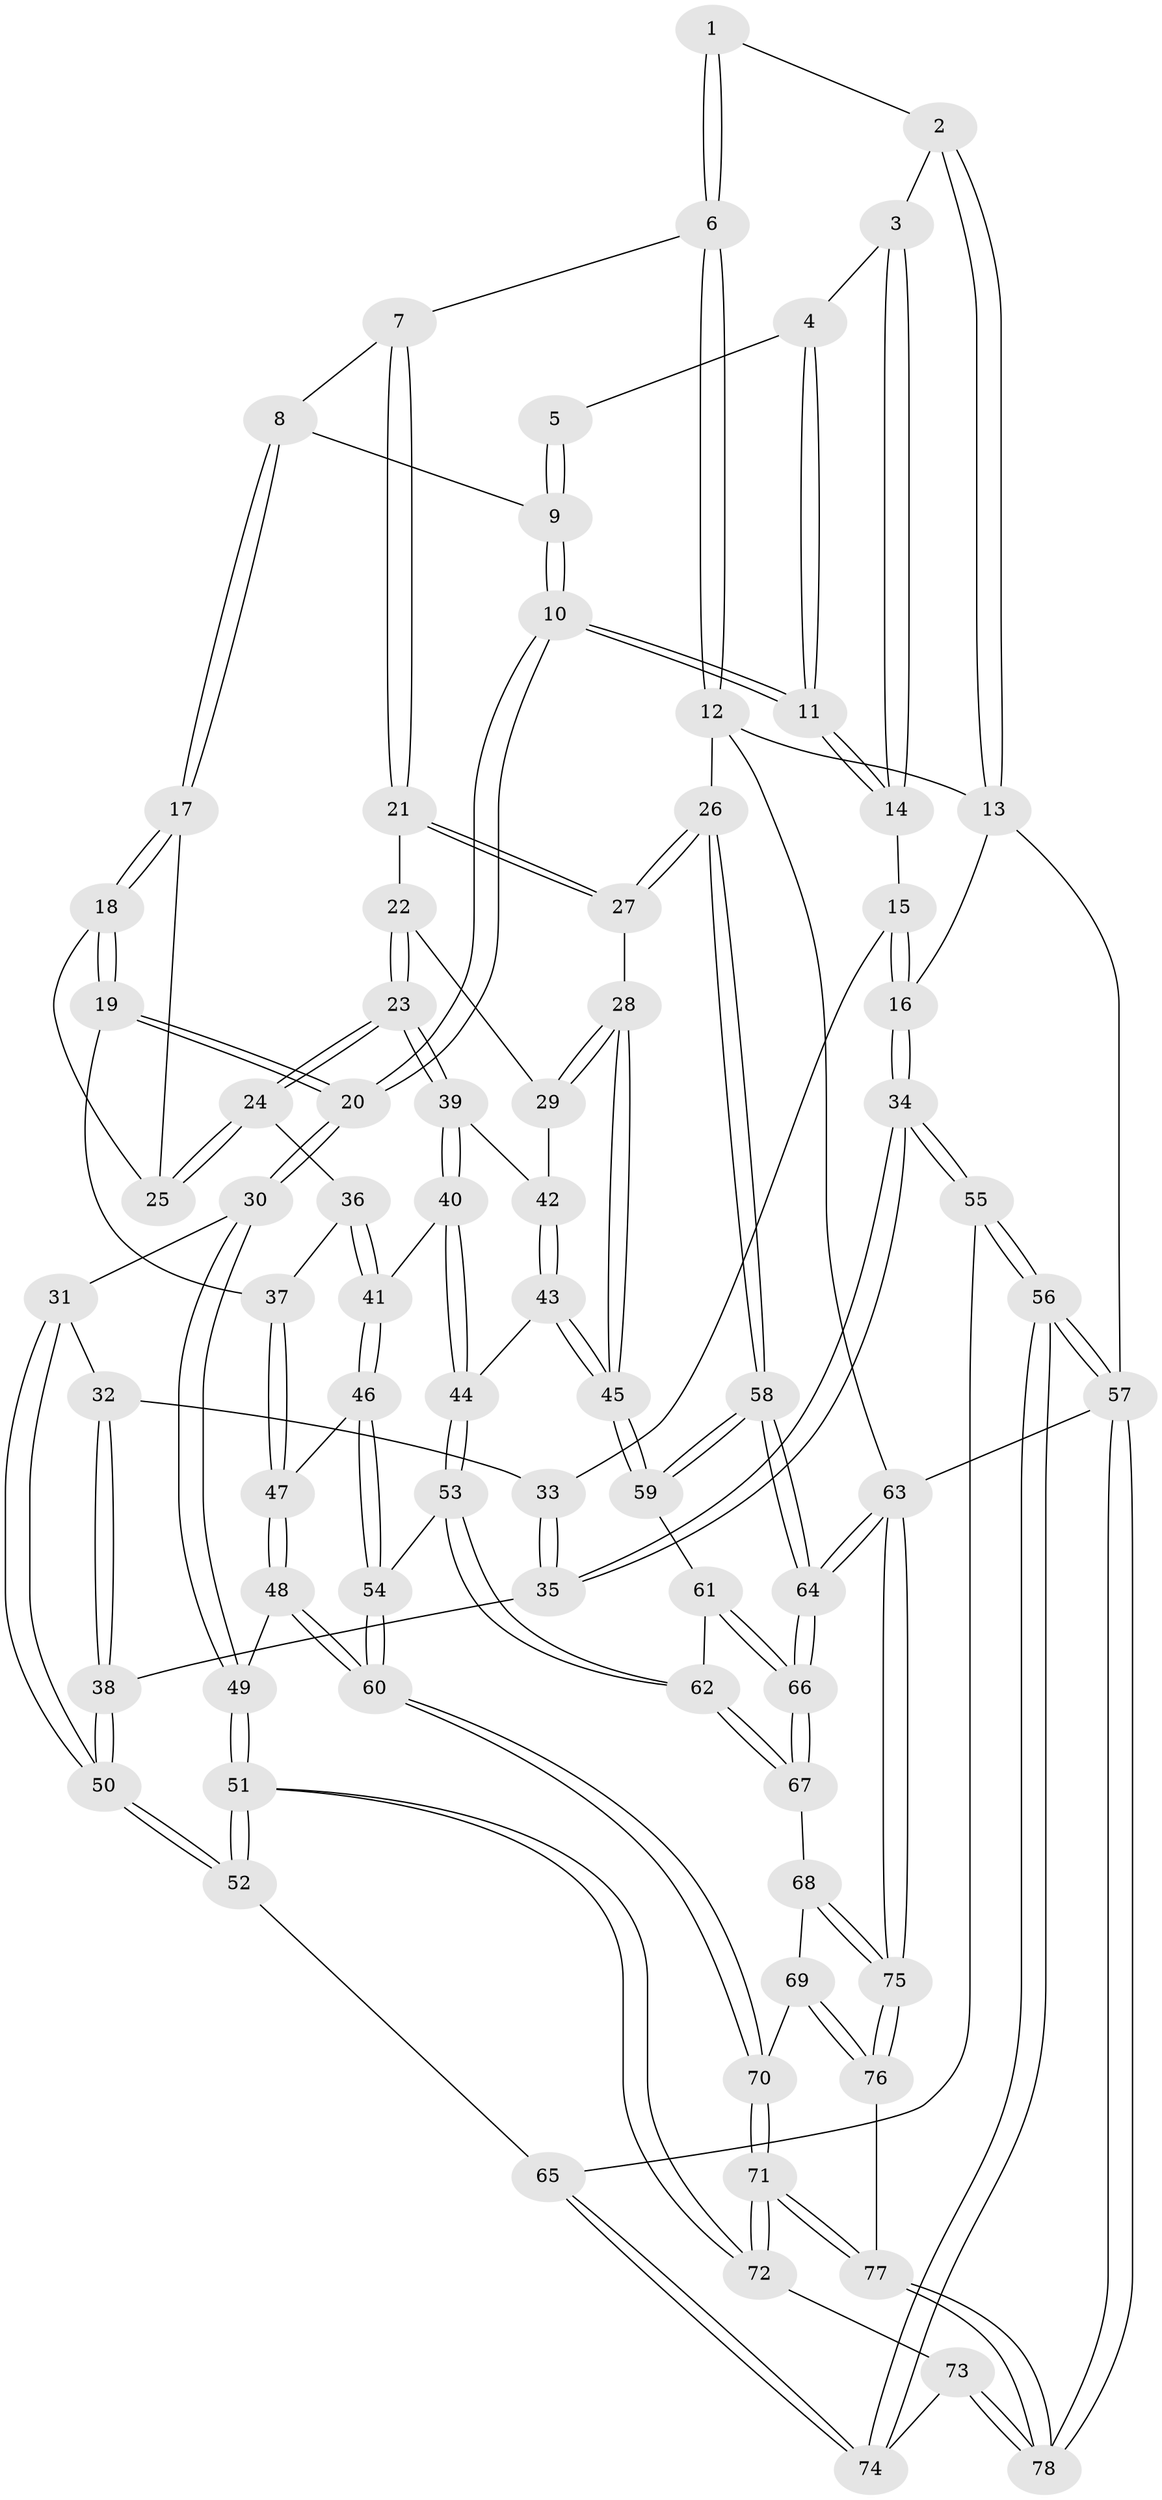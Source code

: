 // Generated by graph-tools (version 1.1) at 2025/11/02/27/25 16:11:58]
// undirected, 78 vertices, 192 edges
graph export_dot {
graph [start="1"]
  node [color=gray90,style=filled];
  1 [pos="+0.4798231487445998+0"];
  2 [pos="+0+0"];
  3 [pos="+0.14484696213960643+0.15548473320269418"];
  4 [pos="+0.3304248563024932+0.20732854630596392"];
  5 [pos="+0.47389967444714426+0"];
  6 [pos="+0.7600629094039747+0"];
  7 [pos="+0.7500537492465362+0.12067583597715861"];
  8 [pos="+0.5899606428823608+0.284516168638435"];
  9 [pos="+0.4438668252934065+0.2721734832501651"];
  10 [pos="+0.36894776790954803+0.35523915970992387"];
  11 [pos="+0.3602096252382255+0.34841492759265685"];
  12 [pos="+1+0"];
  13 [pos="+0+0"];
  14 [pos="+0.1622013833607175+0.2870645266333342"];
  15 [pos="+0.13393397974252205+0.330237762693151"];
  16 [pos="+0+0.28531866800473604"];
  17 [pos="+0.5874480763550073+0.29738227157348734"];
  18 [pos="+0.45370159301566276+0.3891866568875308"];
  19 [pos="+0.3879697995834046+0.4136152084189066"];
  20 [pos="+0.3841577677398295+0.41229880026858207"];
  21 [pos="+0.789656352320865+0.24801371617147366"];
  22 [pos="+0.7896303279231149+0.24911460120585127"];
  23 [pos="+0.6442882835217371+0.43682537852023373"];
  24 [pos="+0.6055705396918101+0.41276759913317373"];
  25 [pos="+0.5898667389678607+0.3720392892704509"];
  26 [pos="+1+0.40068001218157606"];
  27 [pos="+1+0.4036220417363493"];
  28 [pos="+0.9318652128994763+0.48120969818325937"];
  29 [pos="+0.8289063568064574+0.4077653741737172"];
  30 [pos="+0.35551627855609624+0.4489269752720389"];
  31 [pos="+0.31935756975124957+0.46117398887243277"];
  32 [pos="+0.19736122161349337+0.4360818979200509"];
  33 [pos="+0.13107189686588505+0.3499331560606182"];
  34 [pos="+0+0.5741079156531976"];
  35 [pos="+0+0.5473958016829945"];
  36 [pos="+0.536114182679055+0.4466691945662081"];
  37 [pos="+0.43133355974756094+0.4426527522435648"];
  38 [pos="+0.14632329772578703+0.600303395564936"];
  39 [pos="+0.6528055771256083+0.4566294679064693"];
  40 [pos="+0.6348973124891315+0.5004692316379747"];
  41 [pos="+0.5784739890303954+0.5465494503594851"];
  42 [pos="+0.752310369282983+0.479533851355952"];
  43 [pos="+0.7614312762790573+0.5689815407781867"];
  44 [pos="+0.7159319099728823+0.603249524162859"];
  45 [pos="+0.884650482043924+0.6004719828842117"];
  46 [pos="+0.5577263007158525+0.5796485624775938"];
  47 [pos="+0.513581403255064+0.5780313849240362"];
  48 [pos="+0.38315765500252347+0.693050852578378"];
  49 [pos="+0.36370430950684185+0.6915679412767042"];
  50 [pos="+0.15688215057409838+0.6072635722728945"];
  51 [pos="+0.2981280343141298+0.7204617595086993"];
  52 [pos="+0.19953946097685943+0.6695861369050207"];
  53 [pos="+0.6811658837072194+0.6646534389396421"];
  54 [pos="+0.641349191207957+0.6830912367530833"];
  55 [pos="+0+0.6166601356986351"];
  56 [pos="+0+0.8406162790700986"];
  57 [pos="+0+1"];
  58 [pos="+1+0.6288261881243082"];
  59 [pos="+0.8923305542427101+0.627138972255982"];
  60 [pos="+0.5787142608780118+0.8244222843480804"];
  61 [pos="+0.8879056579868606+0.6604304563785536"];
  62 [pos="+0.8279433840570353+0.7306313374494549"];
  63 [pos="+1+1"];
  64 [pos="+1+0.971446322548059"];
  65 [pos="+0.08952793409672458+0.783478120043332"];
  66 [pos="+1+0.925797629111443"];
  67 [pos="+0.8251697379839058+0.8349035509633601"];
  68 [pos="+0.8178957396578979+0.840458106259862"];
  69 [pos="+0.6089478408887484+0.861795958569593"];
  70 [pos="+0.5796613881574714+0.8282276947407118"];
  71 [pos="+0.3461808450126923+0.9620239231489035"];
  72 [pos="+0.27833411848347817+0.8762817717333534"];
  73 [pos="+0.12654200838206509+0.9144281662728878"];
  74 [pos="+0.08691678370372914+0.8576532789001061"];
  75 [pos="+0.807111068861647+1"];
  76 [pos="+0.6446517774859006+1"];
  77 [pos="+0.36459888562324605+1"];
  78 [pos="+0+1"];
  1 -- 2;
  1 -- 6;
  1 -- 6;
  2 -- 3;
  2 -- 13;
  2 -- 13;
  3 -- 4;
  3 -- 14;
  3 -- 14;
  4 -- 5;
  4 -- 11;
  4 -- 11;
  5 -- 9;
  5 -- 9;
  6 -- 7;
  6 -- 12;
  6 -- 12;
  7 -- 8;
  7 -- 21;
  7 -- 21;
  8 -- 9;
  8 -- 17;
  8 -- 17;
  9 -- 10;
  9 -- 10;
  10 -- 11;
  10 -- 11;
  10 -- 20;
  10 -- 20;
  11 -- 14;
  11 -- 14;
  12 -- 13;
  12 -- 26;
  12 -- 63;
  13 -- 16;
  13 -- 57;
  14 -- 15;
  15 -- 16;
  15 -- 16;
  15 -- 33;
  16 -- 34;
  16 -- 34;
  17 -- 18;
  17 -- 18;
  17 -- 25;
  18 -- 19;
  18 -- 19;
  18 -- 25;
  19 -- 20;
  19 -- 20;
  19 -- 37;
  20 -- 30;
  20 -- 30;
  21 -- 22;
  21 -- 27;
  21 -- 27;
  22 -- 23;
  22 -- 23;
  22 -- 29;
  23 -- 24;
  23 -- 24;
  23 -- 39;
  23 -- 39;
  24 -- 25;
  24 -- 25;
  24 -- 36;
  26 -- 27;
  26 -- 27;
  26 -- 58;
  26 -- 58;
  27 -- 28;
  28 -- 29;
  28 -- 29;
  28 -- 45;
  28 -- 45;
  29 -- 42;
  30 -- 31;
  30 -- 49;
  30 -- 49;
  31 -- 32;
  31 -- 50;
  31 -- 50;
  32 -- 33;
  32 -- 38;
  32 -- 38;
  33 -- 35;
  33 -- 35;
  34 -- 35;
  34 -- 35;
  34 -- 55;
  34 -- 55;
  35 -- 38;
  36 -- 37;
  36 -- 41;
  36 -- 41;
  37 -- 47;
  37 -- 47;
  38 -- 50;
  38 -- 50;
  39 -- 40;
  39 -- 40;
  39 -- 42;
  40 -- 41;
  40 -- 44;
  40 -- 44;
  41 -- 46;
  41 -- 46;
  42 -- 43;
  42 -- 43;
  43 -- 44;
  43 -- 45;
  43 -- 45;
  44 -- 53;
  44 -- 53;
  45 -- 59;
  45 -- 59;
  46 -- 47;
  46 -- 54;
  46 -- 54;
  47 -- 48;
  47 -- 48;
  48 -- 49;
  48 -- 60;
  48 -- 60;
  49 -- 51;
  49 -- 51;
  50 -- 52;
  50 -- 52;
  51 -- 52;
  51 -- 52;
  51 -- 72;
  51 -- 72;
  52 -- 65;
  53 -- 54;
  53 -- 62;
  53 -- 62;
  54 -- 60;
  54 -- 60;
  55 -- 56;
  55 -- 56;
  55 -- 65;
  56 -- 57;
  56 -- 57;
  56 -- 74;
  56 -- 74;
  57 -- 78;
  57 -- 78;
  57 -- 63;
  58 -- 59;
  58 -- 59;
  58 -- 64;
  58 -- 64;
  59 -- 61;
  60 -- 70;
  60 -- 70;
  61 -- 62;
  61 -- 66;
  61 -- 66;
  62 -- 67;
  62 -- 67;
  63 -- 64;
  63 -- 64;
  63 -- 75;
  63 -- 75;
  64 -- 66;
  64 -- 66;
  65 -- 74;
  65 -- 74;
  66 -- 67;
  66 -- 67;
  67 -- 68;
  68 -- 69;
  68 -- 75;
  68 -- 75;
  69 -- 70;
  69 -- 76;
  69 -- 76;
  70 -- 71;
  70 -- 71;
  71 -- 72;
  71 -- 72;
  71 -- 77;
  71 -- 77;
  72 -- 73;
  73 -- 74;
  73 -- 78;
  73 -- 78;
  75 -- 76;
  75 -- 76;
  76 -- 77;
  77 -- 78;
  77 -- 78;
}
